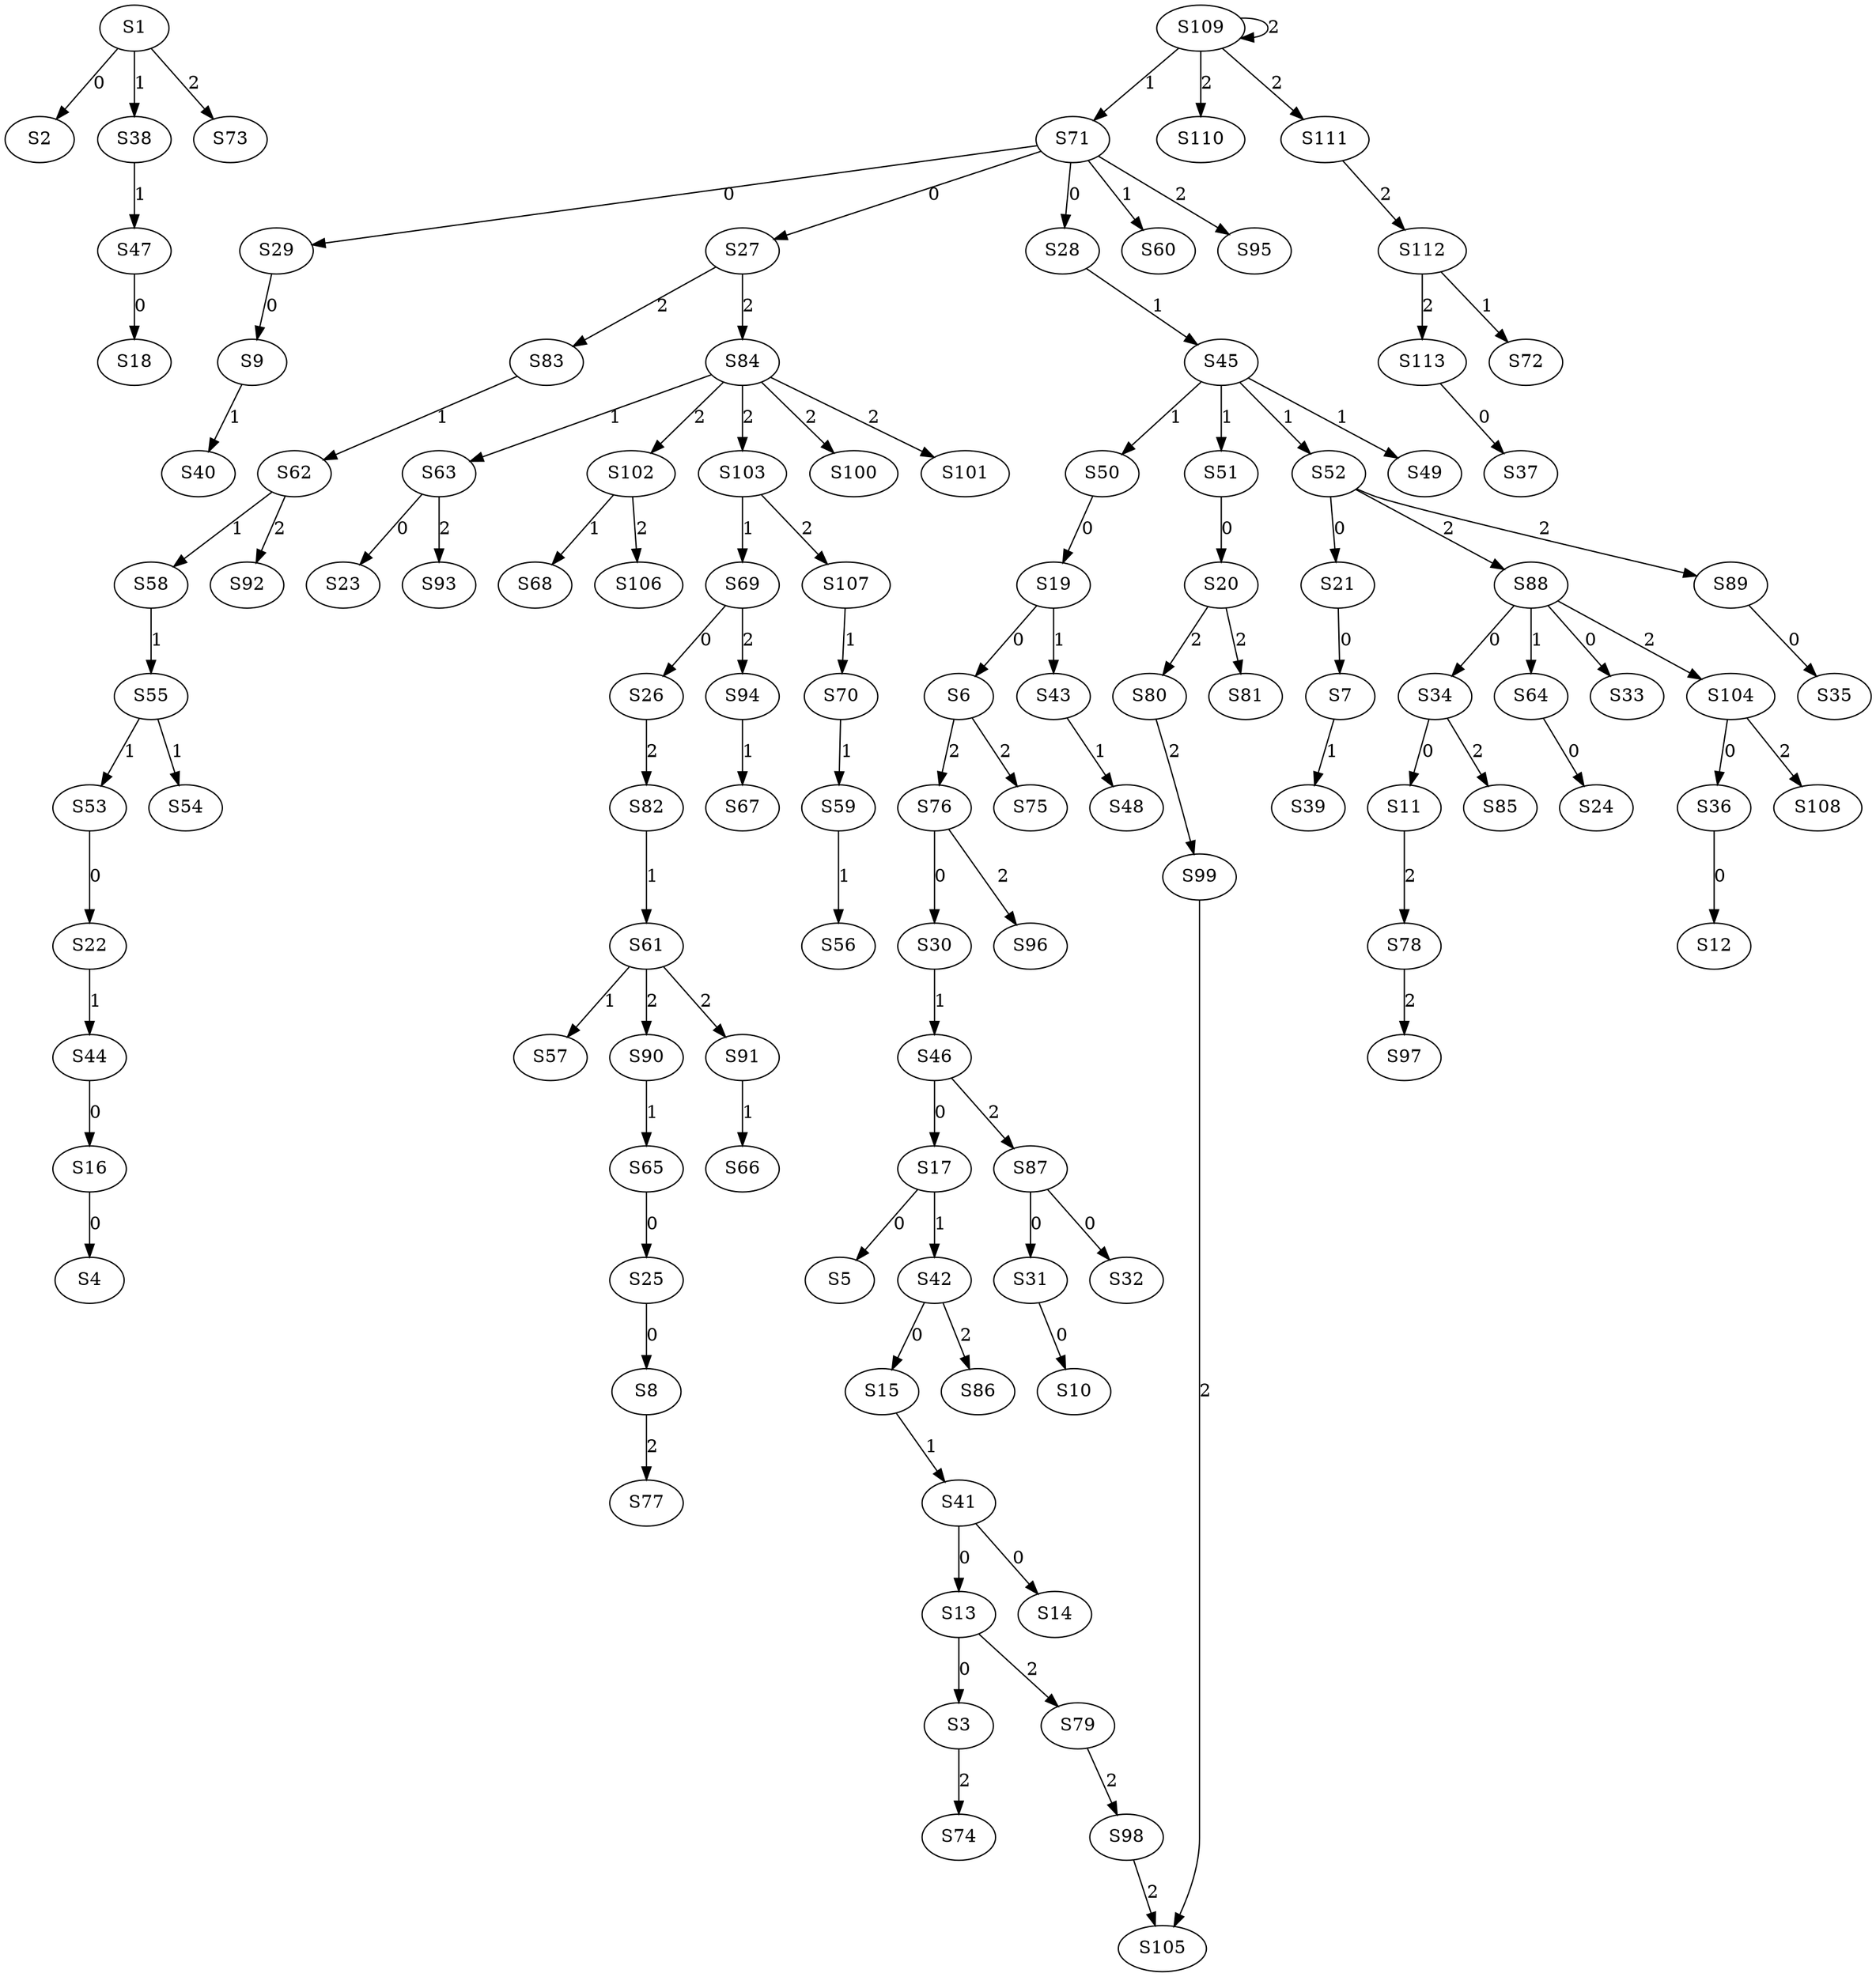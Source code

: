 strict digraph {
	S1 -> S2 [ label = 0 ];
	S13 -> S3 [ label = 0 ];
	S16 -> S4 [ label = 0 ];
	S17 -> S5 [ label = 0 ];
	S19 -> S6 [ label = 0 ];
	S21 -> S7 [ label = 0 ];
	S25 -> S8 [ label = 0 ];
	S29 -> S9 [ label = 0 ];
	S31 -> S10 [ label = 0 ];
	S34 -> S11 [ label = 0 ];
	S36 -> S12 [ label = 0 ];
	S41 -> S13 [ label = 0 ];
	S41 -> S14 [ label = 0 ];
	S42 -> S15 [ label = 0 ];
	S44 -> S16 [ label = 0 ];
	S46 -> S17 [ label = 0 ];
	S47 -> S18 [ label = 0 ];
	S50 -> S19 [ label = 0 ];
	S51 -> S20 [ label = 0 ];
	S52 -> S21 [ label = 0 ];
	S53 -> S22 [ label = 0 ];
	S63 -> S23 [ label = 0 ];
	S64 -> S24 [ label = 0 ];
	S65 -> S25 [ label = 0 ];
	S69 -> S26 [ label = 0 ];
	S71 -> S27 [ label = 0 ];
	S71 -> S28 [ label = 0 ];
	S71 -> S29 [ label = 0 ];
	S76 -> S30 [ label = 0 ];
	S87 -> S31 [ label = 0 ];
	S87 -> S32 [ label = 0 ];
	S88 -> S33 [ label = 0 ];
	S88 -> S34 [ label = 0 ];
	S89 -> S35 [ label = 0 ];
	S104 -> S36 [ label = 0 ];
	S113 -> S37 [ label = 0 ];
	S1 -> S38 [ label = 1 ];
	S7 -> S39 [ label = 1 ];
	S9 -> S40 [ label = 1 ];
	S15 -> S41 [ label = 1 ];
	S17 -> S42 [ label = 1 ];
	S19 -> S43 [ label = 1 ];
	S22 -> S44 [ label = 1 ];
	S28 -> S45 [ label = 1 ];
	S30 -> S46 [ label = 1 ];
	S38 -> S47 [ label = 1 ];
	S43 -> S48 [ label = 1 ];
	S45 -> S49 [ label = 1 ];
	S45 -> S50 [ label = 1 ];
	S45 -> S51 [ label = 1 ];
	S45 -> S52 [ label = 1 ];
	S55 -> S53 [ label = 1 ];
	S55 -> S54 [ label = 1 ];
	S58 -> S55 [ label = 1 ];
	S59 -> S56 [ label = 1 ];
	S61 -> S57 [ label = 1 ];
	S62 -> S58 [ label = 1 ];
	S70 -> S59 [ label = 1 ];
	S71 -> S60 [ label = 1 ];
	S82 -> S61 [ label = 1 ];
	S83 -> S62 [ label = 1 ];
	S84 -> S63 [ label = 1 ];
	S88 -> S64 [ label = 1 ];
	S90 -> S65 [ label = 1 ];
	S91 -> S66 [ label = 1 ];
	S94 -> S67 [ label = 1 ];
	S102 -> S68 [ label = 1 ];
	S103 -> S69 [ label = 1 ];
	S107 -> S70 [ label = 1 ];
	S109 -> S71 [ label = 1 ];
	S112 -> S72 [ label = 1 ];
	S1 -> S73 [ label = 2 ];
	S3 -> S74 [ label = 2 ];
	S6 -> S75 [ label = 2 ];
	S6 -> S76 [ label = 2 ];
	S8 -> S77 [ label = 2 ];
	S11 -> S78 [ label = 2 ];
	S13 -> S79 [ label = 2 ];
	S20 -> S80 [ label = 2 ];
	S20 -> S81 [ label = 2 ];
	S26 -> S82 [ label = 2 ];
	S27 -> S83 [ label = 2 ];
	S27 -> S84 [ label = 2 ];
	S34 -> S85 [ label = 2 ];
	S42 -> S86 [ label = 2 ];
	S46 -> S87 [ label = 2 ];
	S52 -> S88 [ label = 2 ];
	S52 -> S89 [ label = 2 ];
	S61 -> S90 [ label = 2 ];
	S61 -> S91 [ label = 2 ];
	S62 -> S92 [ label = 2 ];
	S63 -> S93 [ label = 2 ];
	S69 -> S94 [ label = 2 ];
	S71 -> S95 [ label = 2 ];
	S76 -> S96 [ label = 2 ];
	S78 -> S97 [ label = 2 ];
	S79 -> S98 [ label = 2 ];
	S80 -> S99 [ label = 2 ];
	S84 -> S100 [ label = 2 ];
	S84 -> S101 [ label = 2 ];
	S84 -> S102 [ label = 2 ];
	S84 -> S103 [ label = 2 ];
	S88 -> S104 [ label = 2 ];
	S99 -> S105 [ label = 2 ];
	S102 -> S106 [ label = 2 ];
	S103 -> S107 [ label = 2 ];
	S104 -> S108 [ label = 2 ];
	S109 -> S109 [ label = 2 ];
	S109 -> S110 [ label = 2 ];
	S109 -> S111 [ label = 2 ];
	S111 -> S112 [ label = 2 ];
	S112 -> S113 [ label = 2 ];
	S98 -> S105 [ label = 2 ];
}